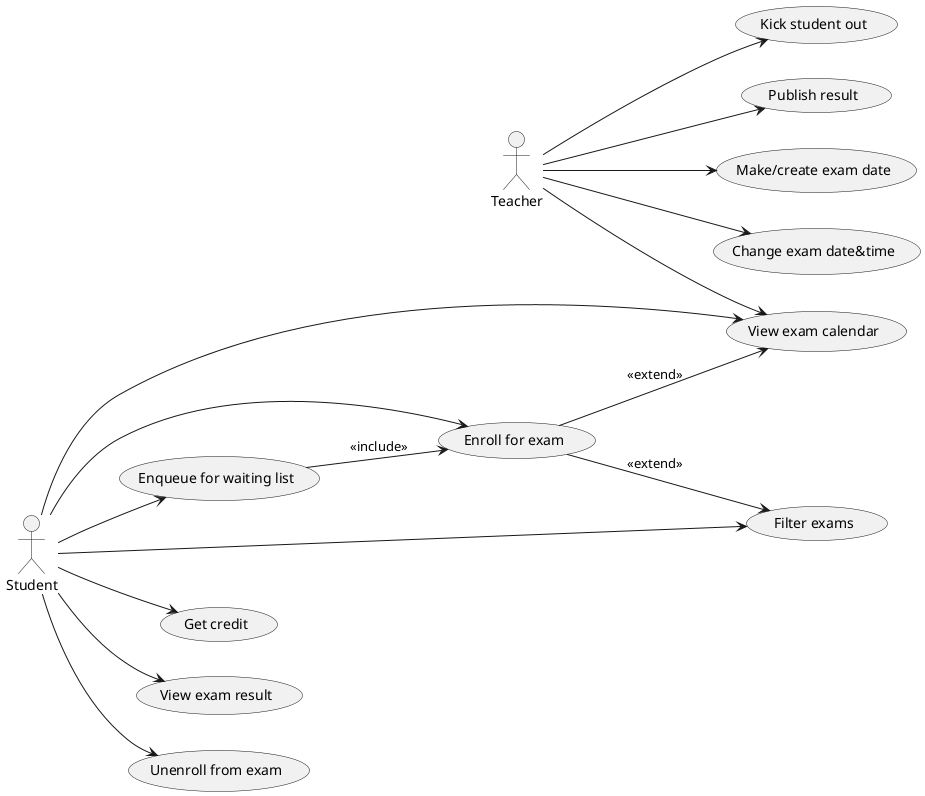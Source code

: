 @startuml UseCases
left to right direction
actor Student as s
actor Teacher as t
usecase "Enroll for exam" as SI
usecase "Get credit" as GC1
usecase "Enqueue for waiting list" as QWL1
usecase "View exam calendar" as VEC1
usecase "Filter exams" as FE1
usecase "View exam result" as VER1
usecase "Unenroll from exam" as SO1
usecase "Kick student out" as KSO1
usecase "Publish result" as PR
usecase "Make/create exam date" as MED
usecase "Change exam date&time" as CED
 
s --> GC1
s --> QWL1
s --> VEC1
s --> FE1
s --> VER1
s --> SO1
s --> SI

QWL1 --> SI : <<include>>
SI --> VEC1 : <<extend>>
SI --> FE1 : <<extend>>

t --> KSO1
t --> PR
t --> MED
t --> CED
t --> VEC1
@enduml
